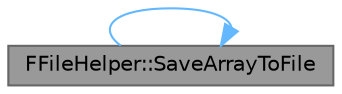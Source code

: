 digraph "FFileHelper::SaveArrayToFile"
{
 // INTERACTIVE_SVG=YES
 // LATEX_PDF_SIZE
  bgcolor="transparent";
  edge [fontname=Helvetica,fontsize=10,labelfontname=Helvetica,labelfontsize=10];
  node [fontname=Helvetica,fontsize=10,shape=box,height=0.2,width=0.4];
  rankdir="LR";
  Node1 [id="Node000001",label="FFileHelper::SaveArrayToFile",height=0.2,width=0.4,color="gray40", fillcolor="grey60", style="filled", fontcolor="black",tooltip="Save a binary array to a file."];
  Node1 -> Node1 [id="edge1_Node000001_Node000001",color="steelblue1",style="solid",tooltip=" "];
}
